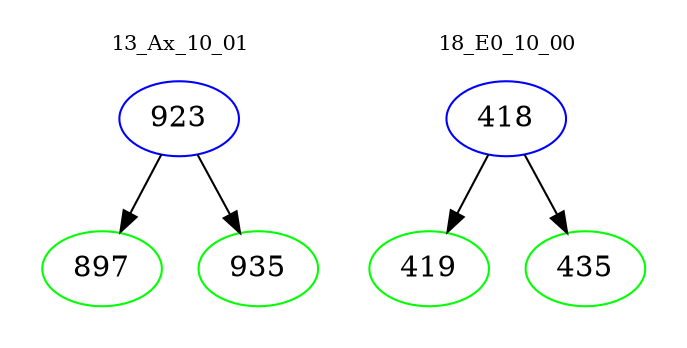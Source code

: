 digraph{
subgraph cluster_0 {
color = white
label = "13_Ax_10_01";
fontsize=10;
T0_923 [label="923", color="blue"]
T0_923 -> T0_897 [color="black"]
T0_897 [label="897", color="green"]
T0_923 -> T0_935 [color="black"]
T0_935 [label="935", color="green"]
}
subgraph cluster_1 {
color = white
label = "18_E0_10_00";
fontsize=10;
T1_418 [label="418", color="blue"]
T1_418 -> T1_419 [color="black"]
T1_419 [label="419", color="green"]
T1_418 -> T1_435 [color="black"]
T1_435 [label="435", color="green"]
}
}
